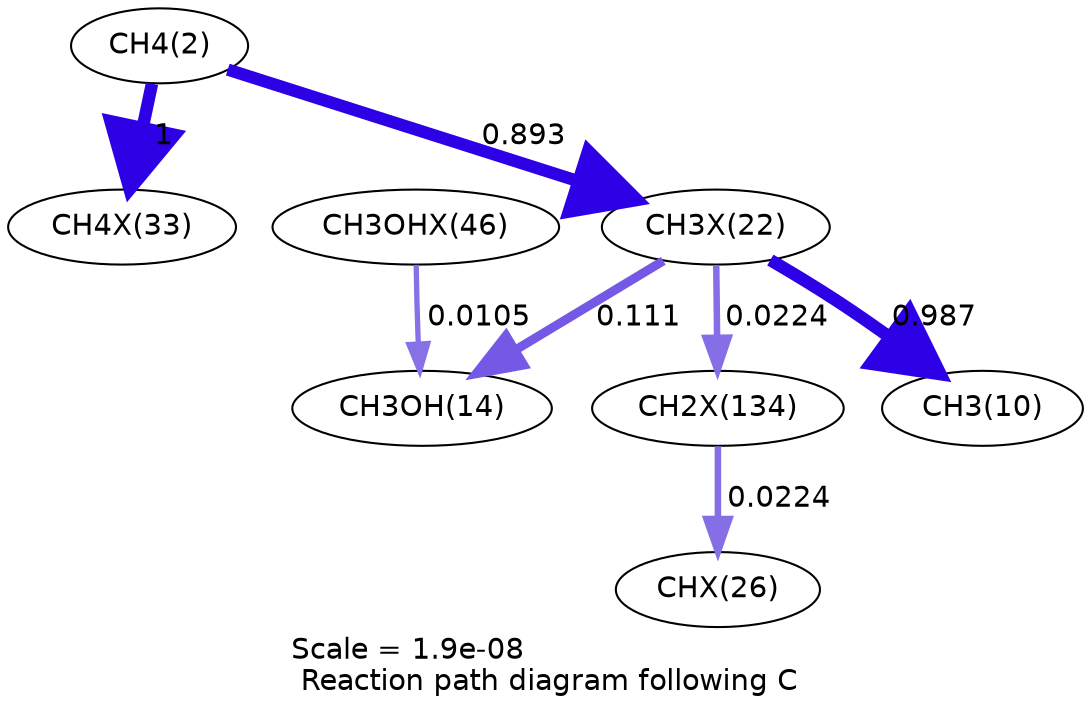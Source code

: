 digraph reaction_paths {
center=1;
s4 -> s49[fontname="Helvetica", penwidth=6, arrowsize=3, color="0.7, 1.5, 0.9"
, label=" 1"];
s4 -> s44[fontname="Helvetica", penwidth=5.91, arrowsize=2.96, color="0.7, 1.39, 0.9"
, label=" 0.893"];
s44 -> s12[fontname="Helvetica", penwidth=5.99, arrowsize=3, color="0.7, 1.49, 0.9"
, label=" 0.987"];
s44 -> s16[fontname="Helvetica", penwidth=4.34, arrowsize=2.17, color="0.7, 0.611, 0.9"
, label=" 0.111"];
s44 -> s63[fontname="Helvetica", penwidth=3.13, arrowsize=1.57, color="0.7, 0.522, 0.9"
, label=" 0.0224"];
s59 -> s16[fontname="Helvetica", penwidth=2.56, arrowsize=1.28, color="0.7, 0.51, 0.9"
, label=" 0.0105"];
s63 -> s47[fontname="Helvetica", penwidth=3.13, arrowsize=1.57, color="0.7, 0.522, 0.9"
, label=" 0.0224"];
s4 [ fontname="Helvetica", label="CH4(2)"];
s12 [ fontname="Helvetica", label="CH3(10)"];
s16 [ fontname="Helvetica", label="CH3OH(14)"];
s44 [ fontname="Helvetica", label="CH3X(22)"];
s47 [ fontname="Helvetica", label="CHX(26)"];
s49 [ fontname="Helvetica", label="CH4X(33)"];
s59 [ fontname="Helvetica", label="CH3OHX(46)"];
s63 [ fontname="Helvetica", label="CH2X(134)"];
 label = "Scale = 1.9e-08\l Reaction path diagram following C";
 fontname = "Helvetica";
}
